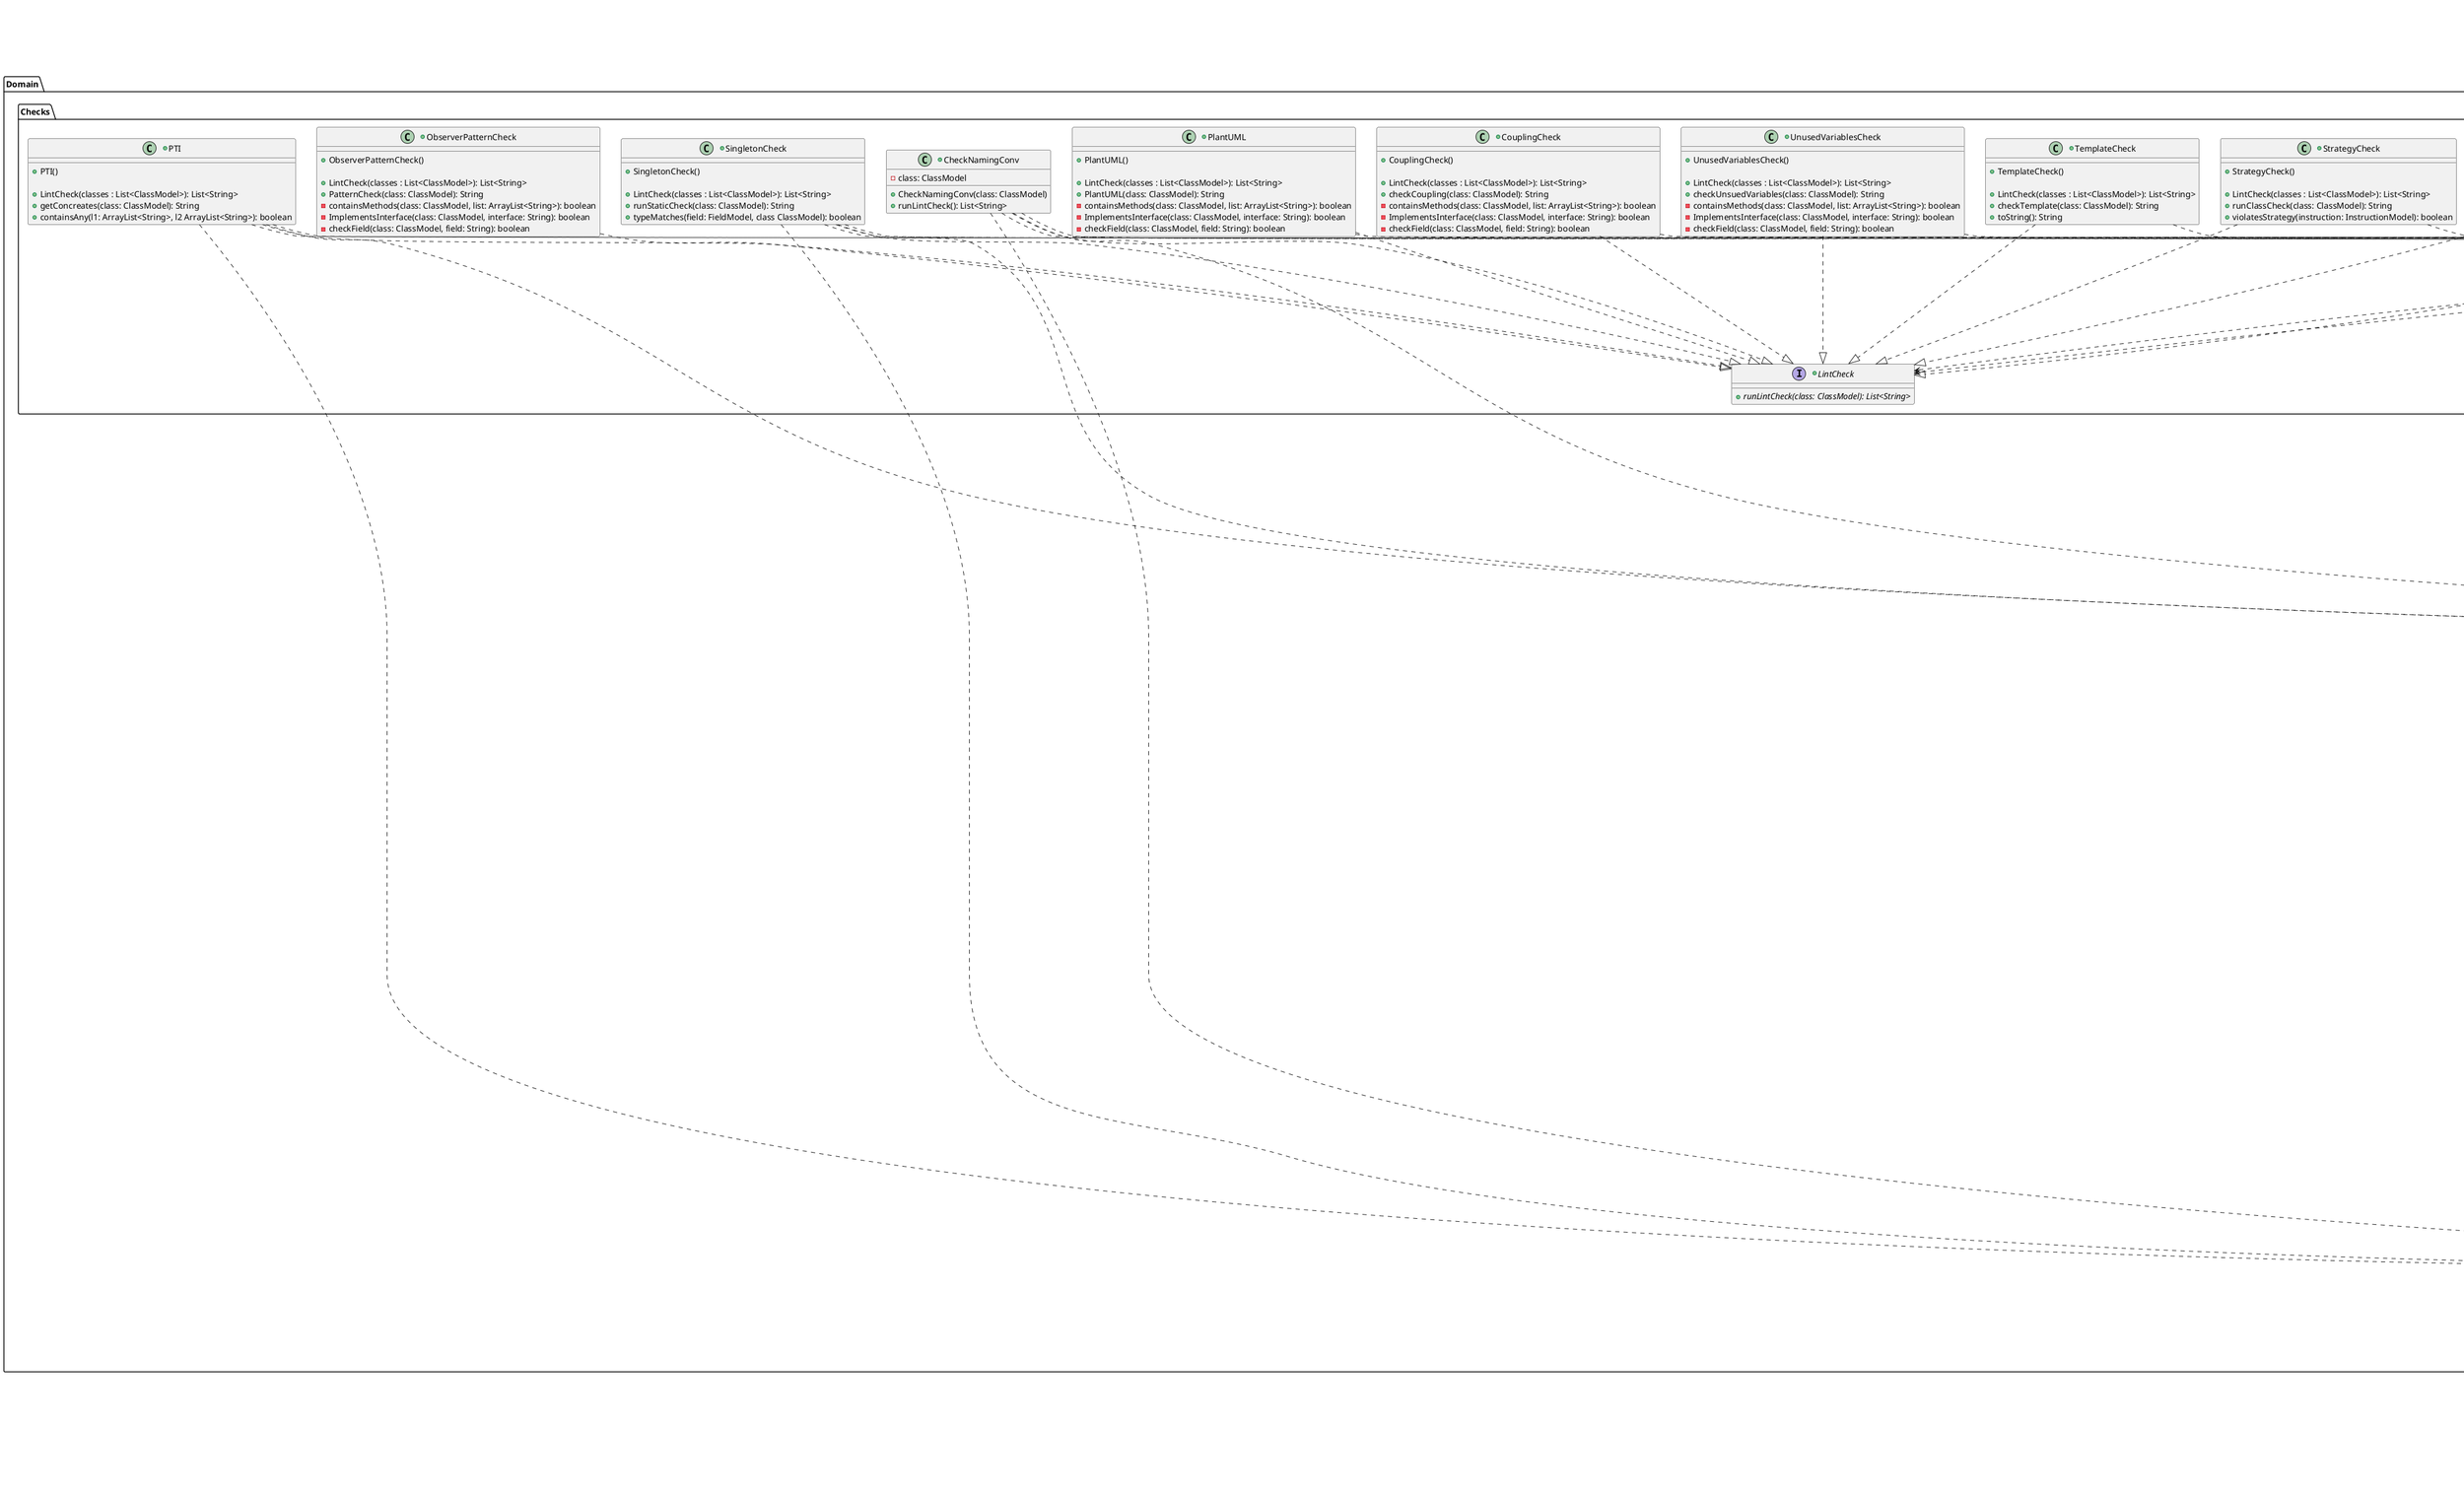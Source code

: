 @startuml
Package Display{

+class CommandLineUsername{


+{Static} runLintern(): void
-{Static} convertInput(s: String): List<int>
}

+class GraphicsUserInterface{
- {static} width: int
- {static} length: int

-{static} runGraphics(): void
-{Static} convertInput(s: String): List<int>
}

+class Main{
+{static} Main(args: String[]): void
}









}


Package Domain{


Package Checks{
+Interface LintCheck{
+{abstract}runLintCheck(class: ClassModel): List<String>
}
+class CheckNamingConv{
-class: ClassModel
+CheckNamingConv(class: ClassModel)
+runLintCheck(): List<String>
}

+class CouplingCheck{
+CouplingCheck()

+LintCheck(classes : List<ClassModel>): List<String>
+checkCoupling(class: ClassModel): String
- containsMethods(class: ClassModel, list: ArrayList<String>): boolean
- ImplementsInterface(class: ClassModel, interface: String): boolean
- checkField(class: ClassModel, field: String): boolean
}

+class ObserverPatternCheck{
+ObserverPatternCheck()

+LintCheck(classes : List<ClassModel>): List<String>
+PatternCheck(class: ClassModel): String
- containsMethods(class: ClassModel, list: ArrayList<String>): boolean
- ImplementsInterface(class: ClassModel, interface: String): boolean
- checkField(class: ClassModel, field: String): boolean
}

+class PlantUML{
+PlantUML()

+LintCheck(classes : List<ClassModel>): List<String>
+PlantUML(class: ClassModel): String
- containsMethods(class: ClassModel, list: ArrayList<String>): boolean
- ImplementsInterface(class: ClassModel, interface: String): boolean
- checkField(class: ClassModel, field: String): boolean
}

+class PLK{
+PLK()

+LintCheck(classes : List<ClassModel>): List<String>
+runPLK(class: ClassModel): String
-isUserDeifned(l: LocalVariableModel, classes: List<ClassModel>): boolean
}

+class PVC{
+PVC()

+LintCheck(classes : List<ClassModel>): List<String>
+findViolations(class: ClassModel): String
+isAccessed(l: fieldModel, class: ClassModel, classes: List<ClassModel>): boolean
}

+class PTI{
+PTI()

+LintCheck(classes : List<ClassModel>): List<String>
+getConcreates(class: ClassModel): String
+containsAny(l1: ArrayList<String>, l2 ArrayList<String>): boolean
}

+class SingletonCheck{
+SingletonCheck()

+LintCheck(classes : List<ClassModel>): List<String>
+runStaticCheck(class: ClassModel): String
+typeMatches(field: FieldModel, class ClassModel): boolean
}

+class StrategyCheck{
+StrategyCheck()

+LintCheck(classes : List<ClassModel>): List<String>
+runClassCheck(class: ClassModel): String
+violatesStrategy(instruction: InstructionModel): boolean
}
+class TemplateCheck{
+TemplateCheck()

+LintCheck(classes : List<ClassModel>): List<String>
+checkTemplate(class: ClassModel): String
+toString(): String
}

+class UnusedVariablesCheck{
+UnusedVariablesCheck()

+LintCheck(classes : List<ClassModel>): List<String>
+checkUnsuedVariables(class: ClassModel): String
- containsMethods(class: ClassModel, list: ArrayList<String>): boolean
- ImplementsInterface(class: ClassModel, interface: String): boolean
- checkField(class: ClassModel, field: String): boolean
}

UnusedVariablesCheck ..|>LintCheck
TemplateCheck ..|>LintCheck
StrategyCheck ..|>LintCheck
SingletonCheck ..|>LintCheck
PTI ..|>LintCheck
PVC ..|>LintCheck
PLK ..|>LintCheck
PlantUML ..|>LintCheck
ObserverPatternCheck ..|>LintCheck
CouplingCheck ..|>LintCheck
CheckNamingConv ..|> LintCheck




}

Package Model{

+class ClassModel{
-node: ClassNode
-methods: List<MethodModel>
-fields: List<FieldModel>
+ClassModel(node: ClassNode)

+getName(): String
+getInterfaces(): List<String>
+getSuperName(): String
+isPublic(): boolean
+isPrivate(): boolean
+isProtected(): boolean
+isStatic(): boolean
+isFinal(): boolean
+isAbstract(): boolean
+getMethods(): List<MethodModel>
+getFields(): List<FieldModel>
-isAccessModifier(opCode: int): boolean
}
+class MethodModel{
-node: MethodNode
-localVars: List<LocalVarModel>
-params: List<ParamModel>

+MethodModel(node: MethodNode)

+getName(): String
+getDesc(): String
+isPublic(): boolean
+isPrivate(): boolean
+isProtected(): boolean
+isStatic(): boolean
+isFinal(): boolean
-isAccessModifier(opCode: int): boolean
+getLocalVars():List<LocalVarModel>
+getParams(): List<ParamModel>
++++++++++getInstructions(): String
}
+class FieldModel{
-node: FieldNode
+FieldModel(node: FieldNode)

+getName(): String
+getDesc(): String
+isPublic(): boolean
+isPrivate(): boolean
+isProtected(): boolean
+isStatic(): boolean
+isFinal(): boolean
-isAccessModifier(opCode: int): boolean
}

+class instructionModel{

-node: InsnList
+ instructionModel(InsnList node)
+ getSize(): int
+ get(index: int): AbstractInsnModel
}

+class AbstractInsnModel{
- node: AbstractInsnNode
+AbstractInsnModel(node: AbstractInsnNode)
+getVar(): VarInsnModel
+getFieldInsn(): FieldInsmModel
+getMethodInsns(): MethodInsnModel
+isFieldInsn(): boolean
+isMethodInsn(): boolean
+getType(): int

}

+class VarInsnModel{
- node: VarInsnNode
+ VarInsnModel(node: AbstractInsnNode)
+getType(): int
+getVar(): int
+getOpCode(): int


}
+class FieldInsmModel{
- node: AbstractInsnModel

+FieldInsmModel(node: AbstractInsnNode)
+MatchesField(f: FieldModel, owner: ClassModel): boolean
}

+class MethodInsnModel{
- node: MethodInsnNode

+MethodInsnModel(node: AbstractInsnModel)
+mathcesMethod(m : MethodModel, owner: ClassModel)
+ isInterfaceMethod(): boolean
}
+class LocalVarModel{
-node: LocalVariableNode
+LocalVarModel(node: LocalVariableNode)

+getName(): String
+getDesc(): String
+getIndex(): int
}


ClassModel -->"*" MethodModel
ClassModel -->"*" FieldModel
AbstractInsnModel ..>VarInsnModel
AbstractInsnModel ..>FieldInsmModel

MethodInsnModel ..>MethodModel


}




}


Package Data{
 +class ASMAdapter{
    +ASMAdapter()
    +parseClases(files: List<String>): List<ClassModel>
 }
 +class PackageLoader{
 +{static} LoadPackages(path: String):List<Byte[]>
 }
}

Package Java{
    +class Pattern{
    }
    Package ASM{
        +class Opcodes{
        }
        +class AbstractInsnNode{
        }
        +class ClassNode{
        }
        +class FieldInsnNode{
        }
        +class FieldNode{
        }
        +class InsnList{
        }
        +class MethodInsnNode{
        }
        +class MethodNode{
        }
        +class VarInsnNode{
        }
        +class LocalVariableNode{
        }

    }
}

ASMAdapter ..> ClassModel



AbstractInsnModel ..> MethodInsnModel
AbstractInsnModel -->"1" AbstractInsnNode

ClassModel -->"1" ClassNode


ClassModel ..> Opcodes

FieldInsmModel -->"1" AbstractInsnNode
FieldInsmModel ..> FieldModel
FieldInsmModel ..> ClassModel
FieldInsmModel ..> FieldInsnNode

FieldModel -->"1" FieldNode
FieldModel ..> Opcodes

instructionModel -->"1" InsnList
instructionModel ..> AbstractInsnModel

LocalVarModel -->"1" LocalVariableNode

MethodInsnModel -->"1" MethodInsnNode
MethodInsnModel ..> AbstractInsnNode
MethodInsnModel ..> ClassModel


MethodModel -->"1" MethodNode
MethodModel -->"1" InsnList
MethodModel -->"*" LocalVarModel
MethodModel ..> instructionModel
MethodModel ..> Opcodes

VarInsnModel -->"1" VarInsnNode
VarInsnModel ..> AbstractInsnNode


PTI ..> FieldModel
PTI ..> MethodModel
PTI ..> ClassModel

CheckNamingConv ..> FieldModel
CheckNamingConv ..> MethodModel
CheckNamingConv ..> ClassModel

SingletonCheck ..> FieldModel
SingletonCheck ..> MethodModel
SingletonCheck ..> ClassModel
Main ..>CommandLineUsername
ASMAdapter ..>PackageLoader
ASMAdapter ..> ClassModel
Main ..>GraphicsUserInterface
GraphicsUserInterface ..>LintCheck
CommandLineUsername ..>LintCheck
UnusedVariablesCheck ..>ClassModel
TemplateCheck ..>ClassModel
StrategyCheck ..>ClassModel
SingletonCheck ..>ClassModel
PTI ..>ClassModel
PVC ..>ClassModel
PLK ..>ClassModel
PlantUML ..>ClassModel
CouplingCheck ..>ClassModel
CheckNamingConv ..> ClassModel
@enduml